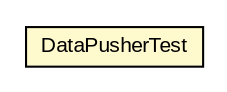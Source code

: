 #!/usr/local/bin/dot
#
# Class diagram 
# Generated by UMLGraph version R5_6-24-gf6e263 (http://www.umlgraph.org/)
#

digraph G {
	edge [fontname="arial",fontsize=10,labelfontname="arial",labelfontsize=10];
	node [fontname="arial",fontsize=10,shape=plaintext];
	nodesep=0.25;
	ranksep=0.5;
	// org.miloss.fgsms.agentcore.DataPusherTest
	c1409 [label=<<table title="org.miloss.fgsms.agentcore.DataPusherTest" border="0" cellborder="1" cellspacing="0" cellpadding="2" port="p" bgcolor="lemonChiffon" href="./DataPusherTest.html">
		<tr><td><table border="0" cellspacing="0" cellpadding="1">
<tr><td align="center" balign="center"> DataPusherTest </td></tr>
		</table></td></tr>
		</table>>, URL="./DataPusherTest.html", fontname="arial", fontcolor="black", fontsize=10.0];
}

